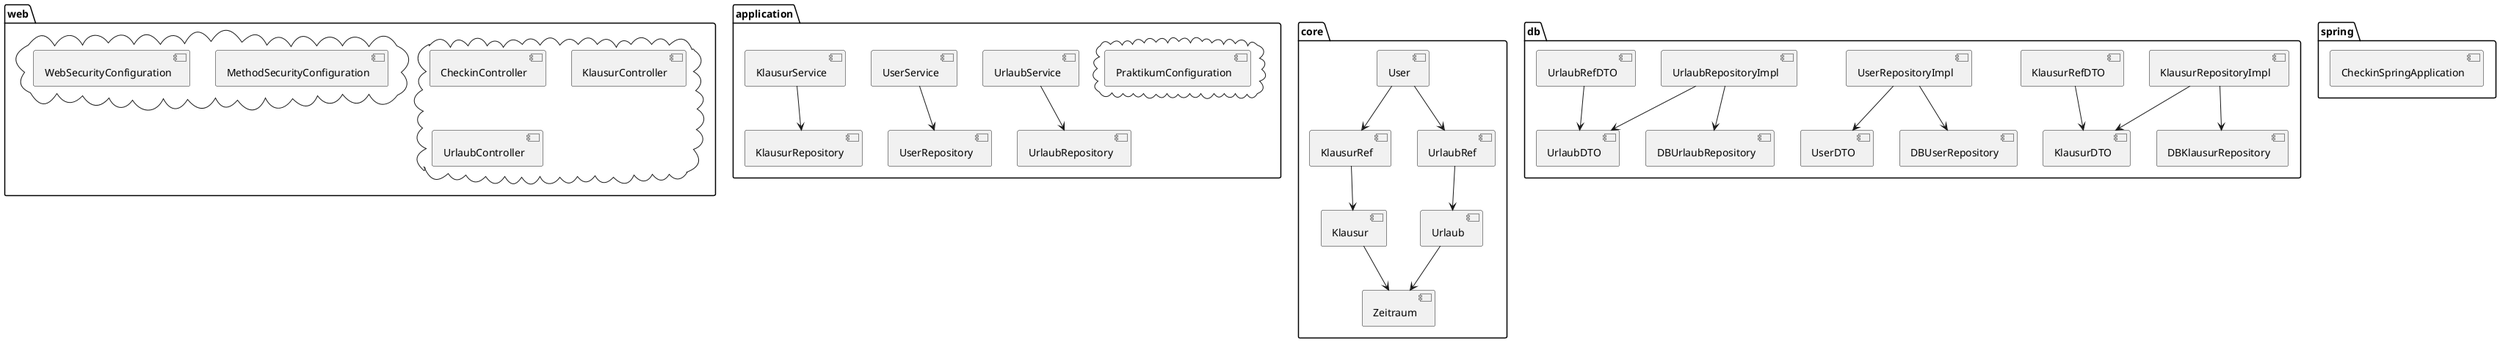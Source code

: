 @startuml
'https://plantuml.com/component-diagram


package "application" {
cloud {
[PraktikumConfiguration]
}
[KlausurRepository]
[UrlaubRepository]
[UserRepository]
[UrlaubService]
[UserService]
[KlausurService]

}

[UrlaubService] --> [UrlaubRepository]
[UserService] --> [UserRepository]
[KlausurService] --> [KlausurRepository]

package "core"{

[Zeitraum]
[Klausur]
[Urlaub]
[User]
[KlausurRef]
[UrlaubRef]

}

[Klausur] --> [Zeitraum]
[Urlaub] --> [Zeitraum]
[User] --> [KlausurRef]
[User] --> [UrlaubRef]
[KlausurRef] --> [Klausur]
[UrlaubRef] --> [Urlaub]

package "db" {
[DBKlausurRepository]
[DBUrlaubRepository]
[DBUserRepository]
[KlausurRepositoryImpl]
[UrlaubRepositoryImpl]
[UserRepositoryImpl]
[KlausurRefDTO]
[UrlaubRefDTO]
[UserDTO]
[UrlaubDTO]
[KlausurDTO]
}

[UserRepositoryImpl] --> [DBUserRepository]
[UrlaubRepositoryImpl] --> [DBUrlaubRepository]
[KlausurRepositoryImpl] --> [DBKlausurRepository]
[KlausurRefDTO] --> [KlausurDTO]
[UrlaubRefDTO] --> [UrlaubDTO]
[UserRepositoryImpl] --> [UserDTO]
[UrlaubRepositoryImpl] --> [UrlaubDTO]
[KlausurRepositoryImpl] --> [KlausurDTO]

package "spring" {
[CheckinSpringApplication]
}

package "web" {
cloud {
[CheckinController]
[KlausurController]
[UrlaubController]
}
cloud {
[MethodSecurityConfiguration]
[WebSecurityConfiguration]
}
}

@enduml